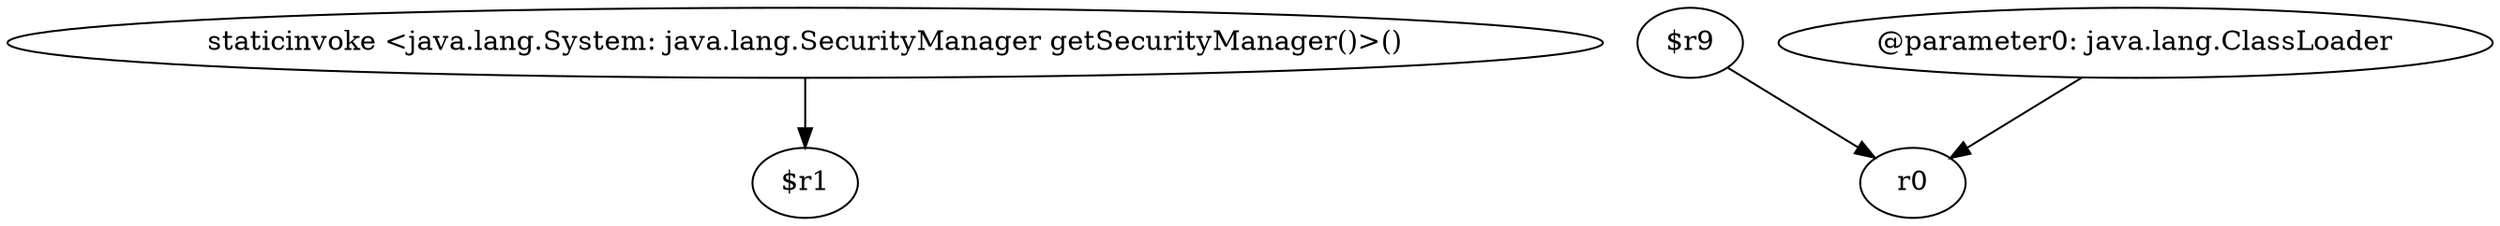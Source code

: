 digraph g {
0[label="staticinvoke <java.lang.System: java.lang.SecurityManager getSecurityManager()>()"]
1[label="$r1"]
0->1[label=""]
2[label="$r9"]
3[label="r0"]
2->3[label=""]
4[label="@parameter0: java.lang.ClassLoader"]
4->3[label=""]
}